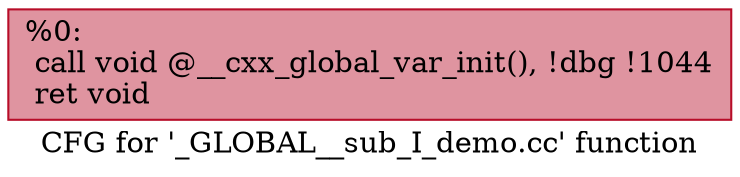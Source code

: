 digraph "CFG for '_GLOBAL__sub_I_demo.cc' function" {
	label="CFG for '_GLOBAL__sub_I_demo.cc' function";

	Node0x555555643c50 [shape=record,color="#b70d28ff", style=filled, fillcolor="#b70d2870",label="{%0:\l  call void @__cxx_global_var_init(), !dbg !1044\l  ret void\l}"];
}
